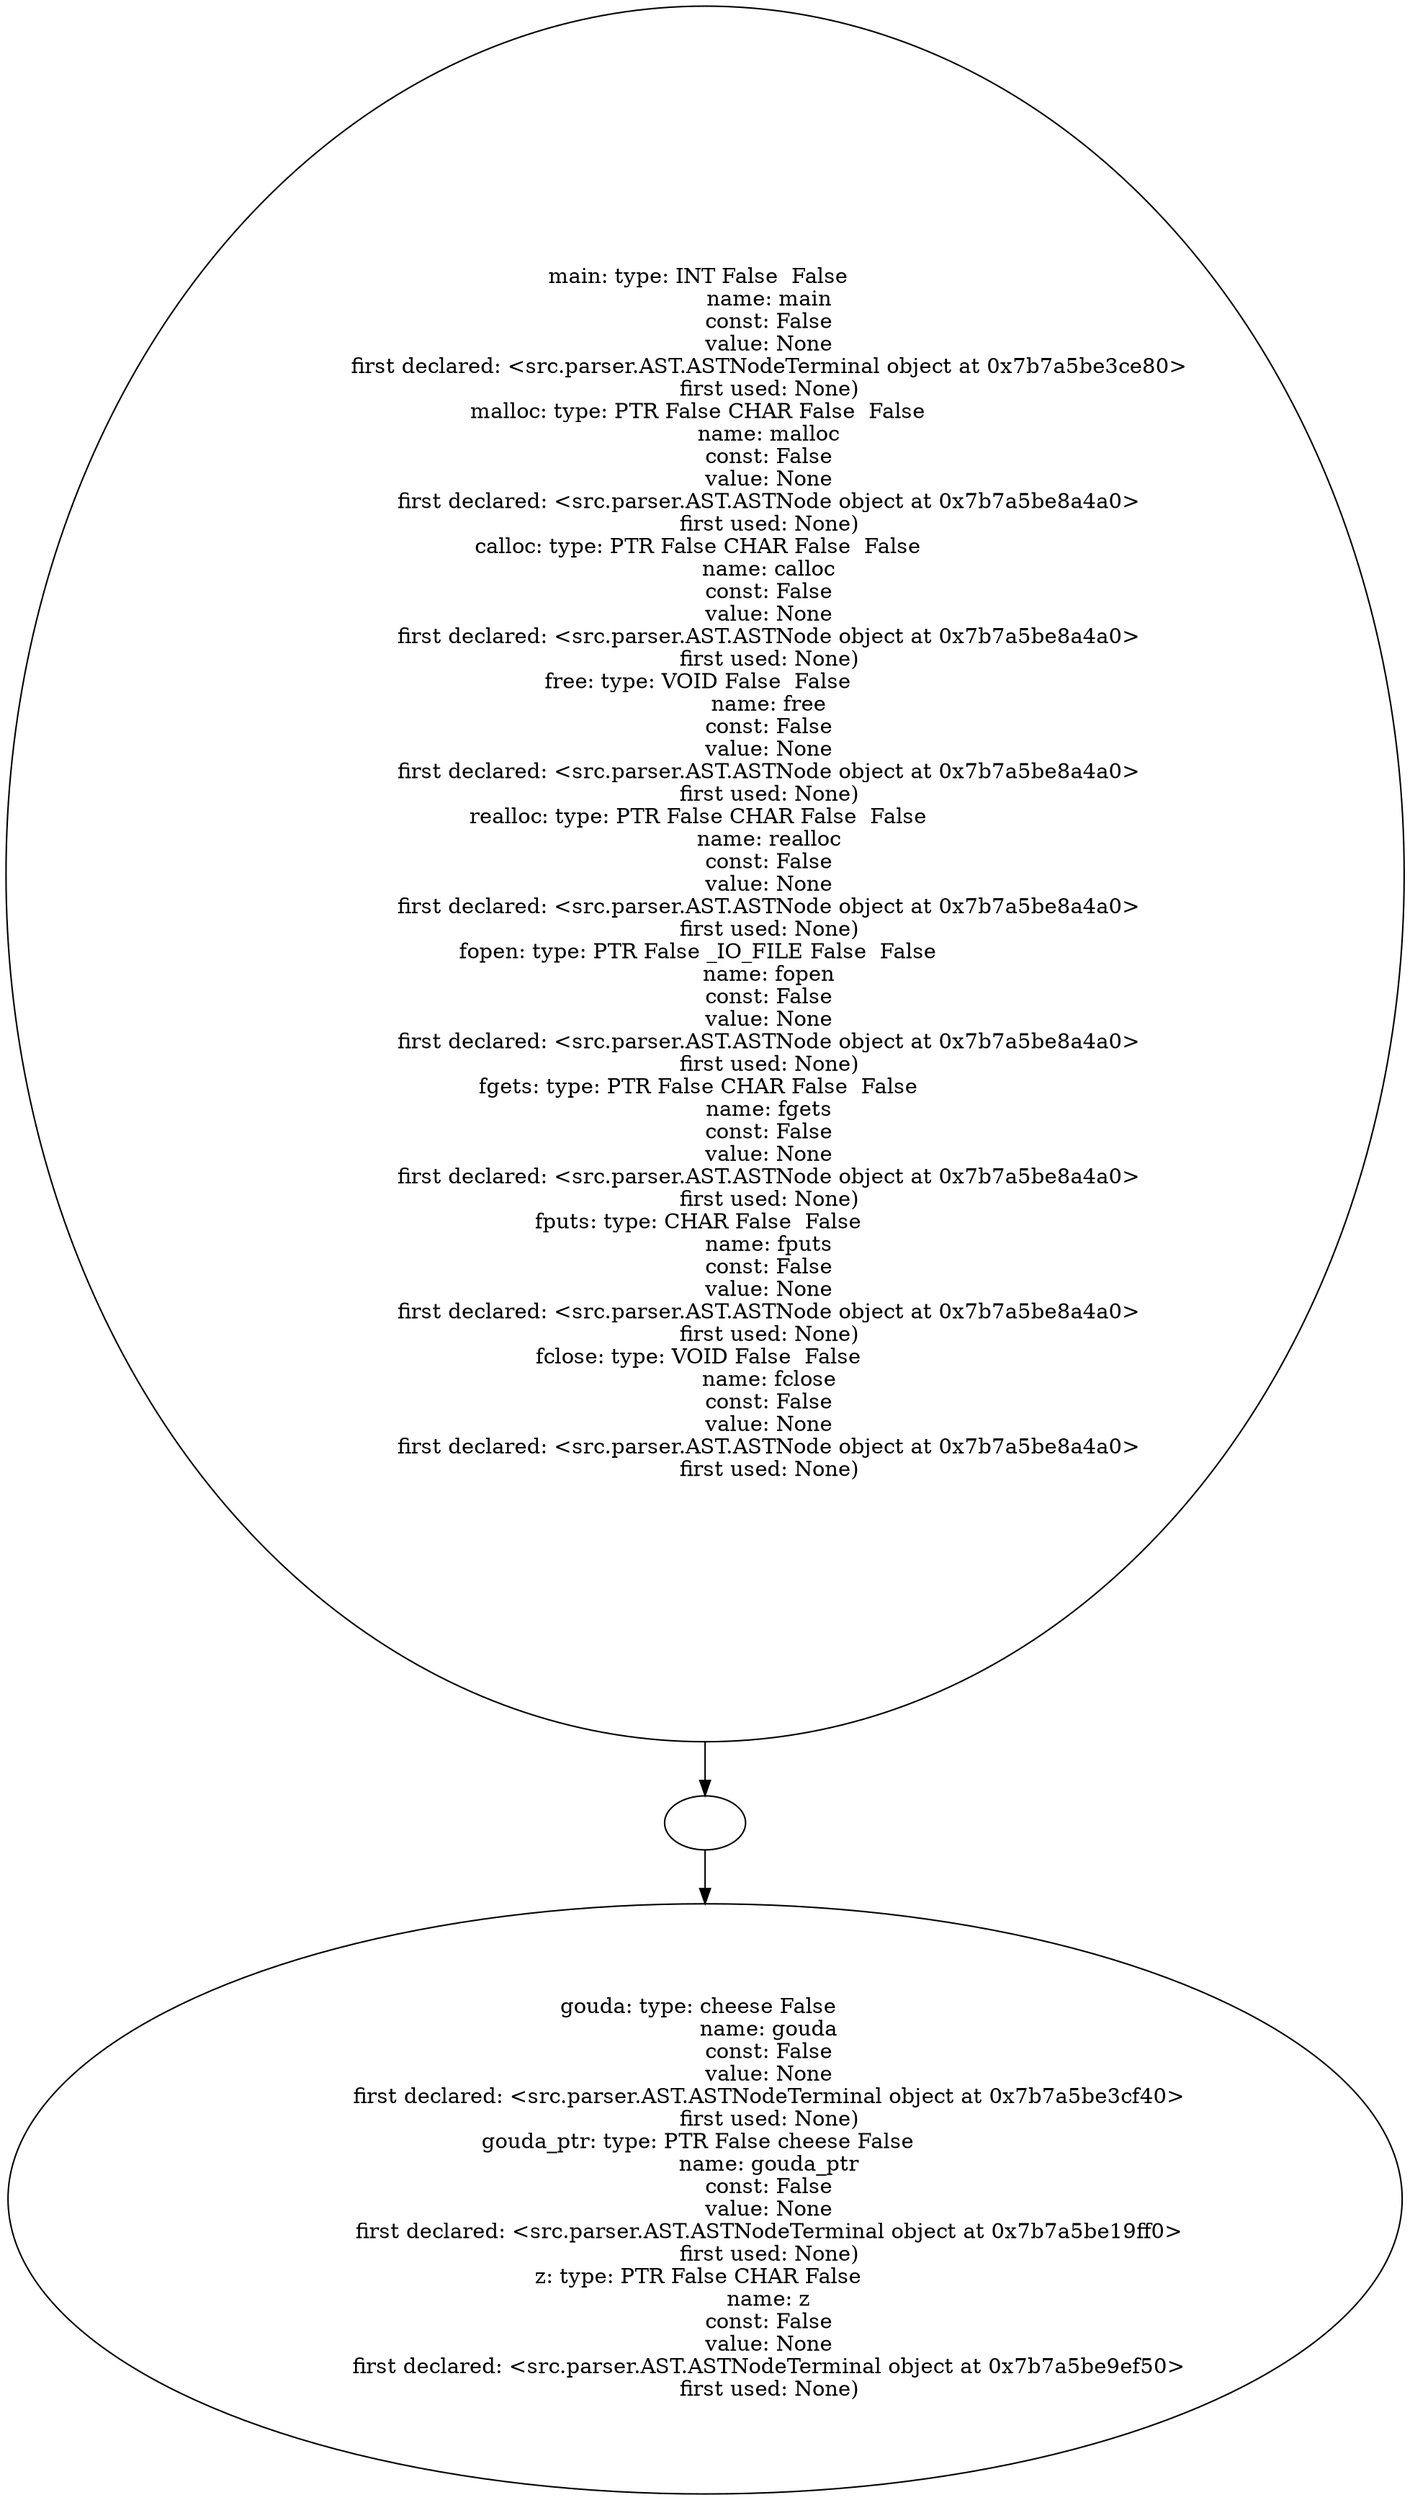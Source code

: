 digraph AST {
  "135765457732176" [label="main: type: INT False  False  
                   name: main
                   const: False
                   value: None
                   first declared: <src.parser.AST.ASTNodeTerminal object at 0x7b7a5be3ce80>
                   first used: None)
malloc: type: PTR False CHAR False  False  
                   name: malloc
                   const: False
                   value: None
                   first declared: <src.parser.AST.ASTNode object at 0x7b7a5be8a4a0>
                   first used: None)
calloc: type: PTR False CHAR False  False  
                   name: calloc
                   const: False
                   value: None
                   first declared: <src.parser.AST.ASTNode object at 0x7b7a5be8a4a0>
                   first used: None)
free: type: VOID False  False  
                   name: free
                   const: False
                   value: None
                   first declared: <src.parser.AST.ASTNode object at 0x7b7a5be8a4a0>
                   first used: None)
realloc: type: PTR False CHAR False  False  
                   name: realloc
                   const: False
                   value: None
                   first declared: <src.parser.AST.ASTNode object at 0x7b7a5be8a4a0>
                   first used: None)
fopen: type: PTR False _IO_FILE False  False  
                   name: fopen
                   const: False
                   value: None
                   first declared: <src.parser.AST.ASTNode object at 0x7b7a5be8a4a0>
                   first used: None)
fgets: type: PTR False CHAR False  False  
                   name: fgets
                   const: False
                   value: None
                   first declared: <src.parser.AST.ASTNode object at 0x7b7a5be8a4a0>
                   first used: None)
fputs: type: CHAR False  False  
                   name: fputs
                   const: False
                   value: None
                   first declared: <src.parser.AST.ASTNode object at 0x7b7a5be8a4a0>
                   first used: None)
fclose: type: VOID False  False  
                   name: fclose
                   const: False
                   value: None
                   first declared: <src.parser.AST.ASTNode object at 0x7b7a5be8a4a0>
                   first used: None)"];
  "135765457732176" -> "135765457745328";
  "135765457745328" [label=""];
  "135765457745328" -> "135765457737840";
  "135765457737840" [label="gouda: type: cheese False  
                   name: gouda
                   const: False
                   value: None
                   first declared: <src.parser.AST.ASTNodeTerminal object at 0x7b7a5be3cf40>
                   first used: None)
gouda_ptr: type: PTR False cheese False  
                   name: gouda_ptr
                   const: False
                   value: None
                   first declared: <src.parser.AST.ASTNodeTerminal object at 0x7b7a5be19ff0>
                   first used: None)
z: type: PTR False CHAR False  
                   name: z
                   const: False
                   value: None
                   first declared: <src.parser.AST.ASTNodeTerminal object at 0x7b7a5be9ef50>
                   first used: None)"];
}

